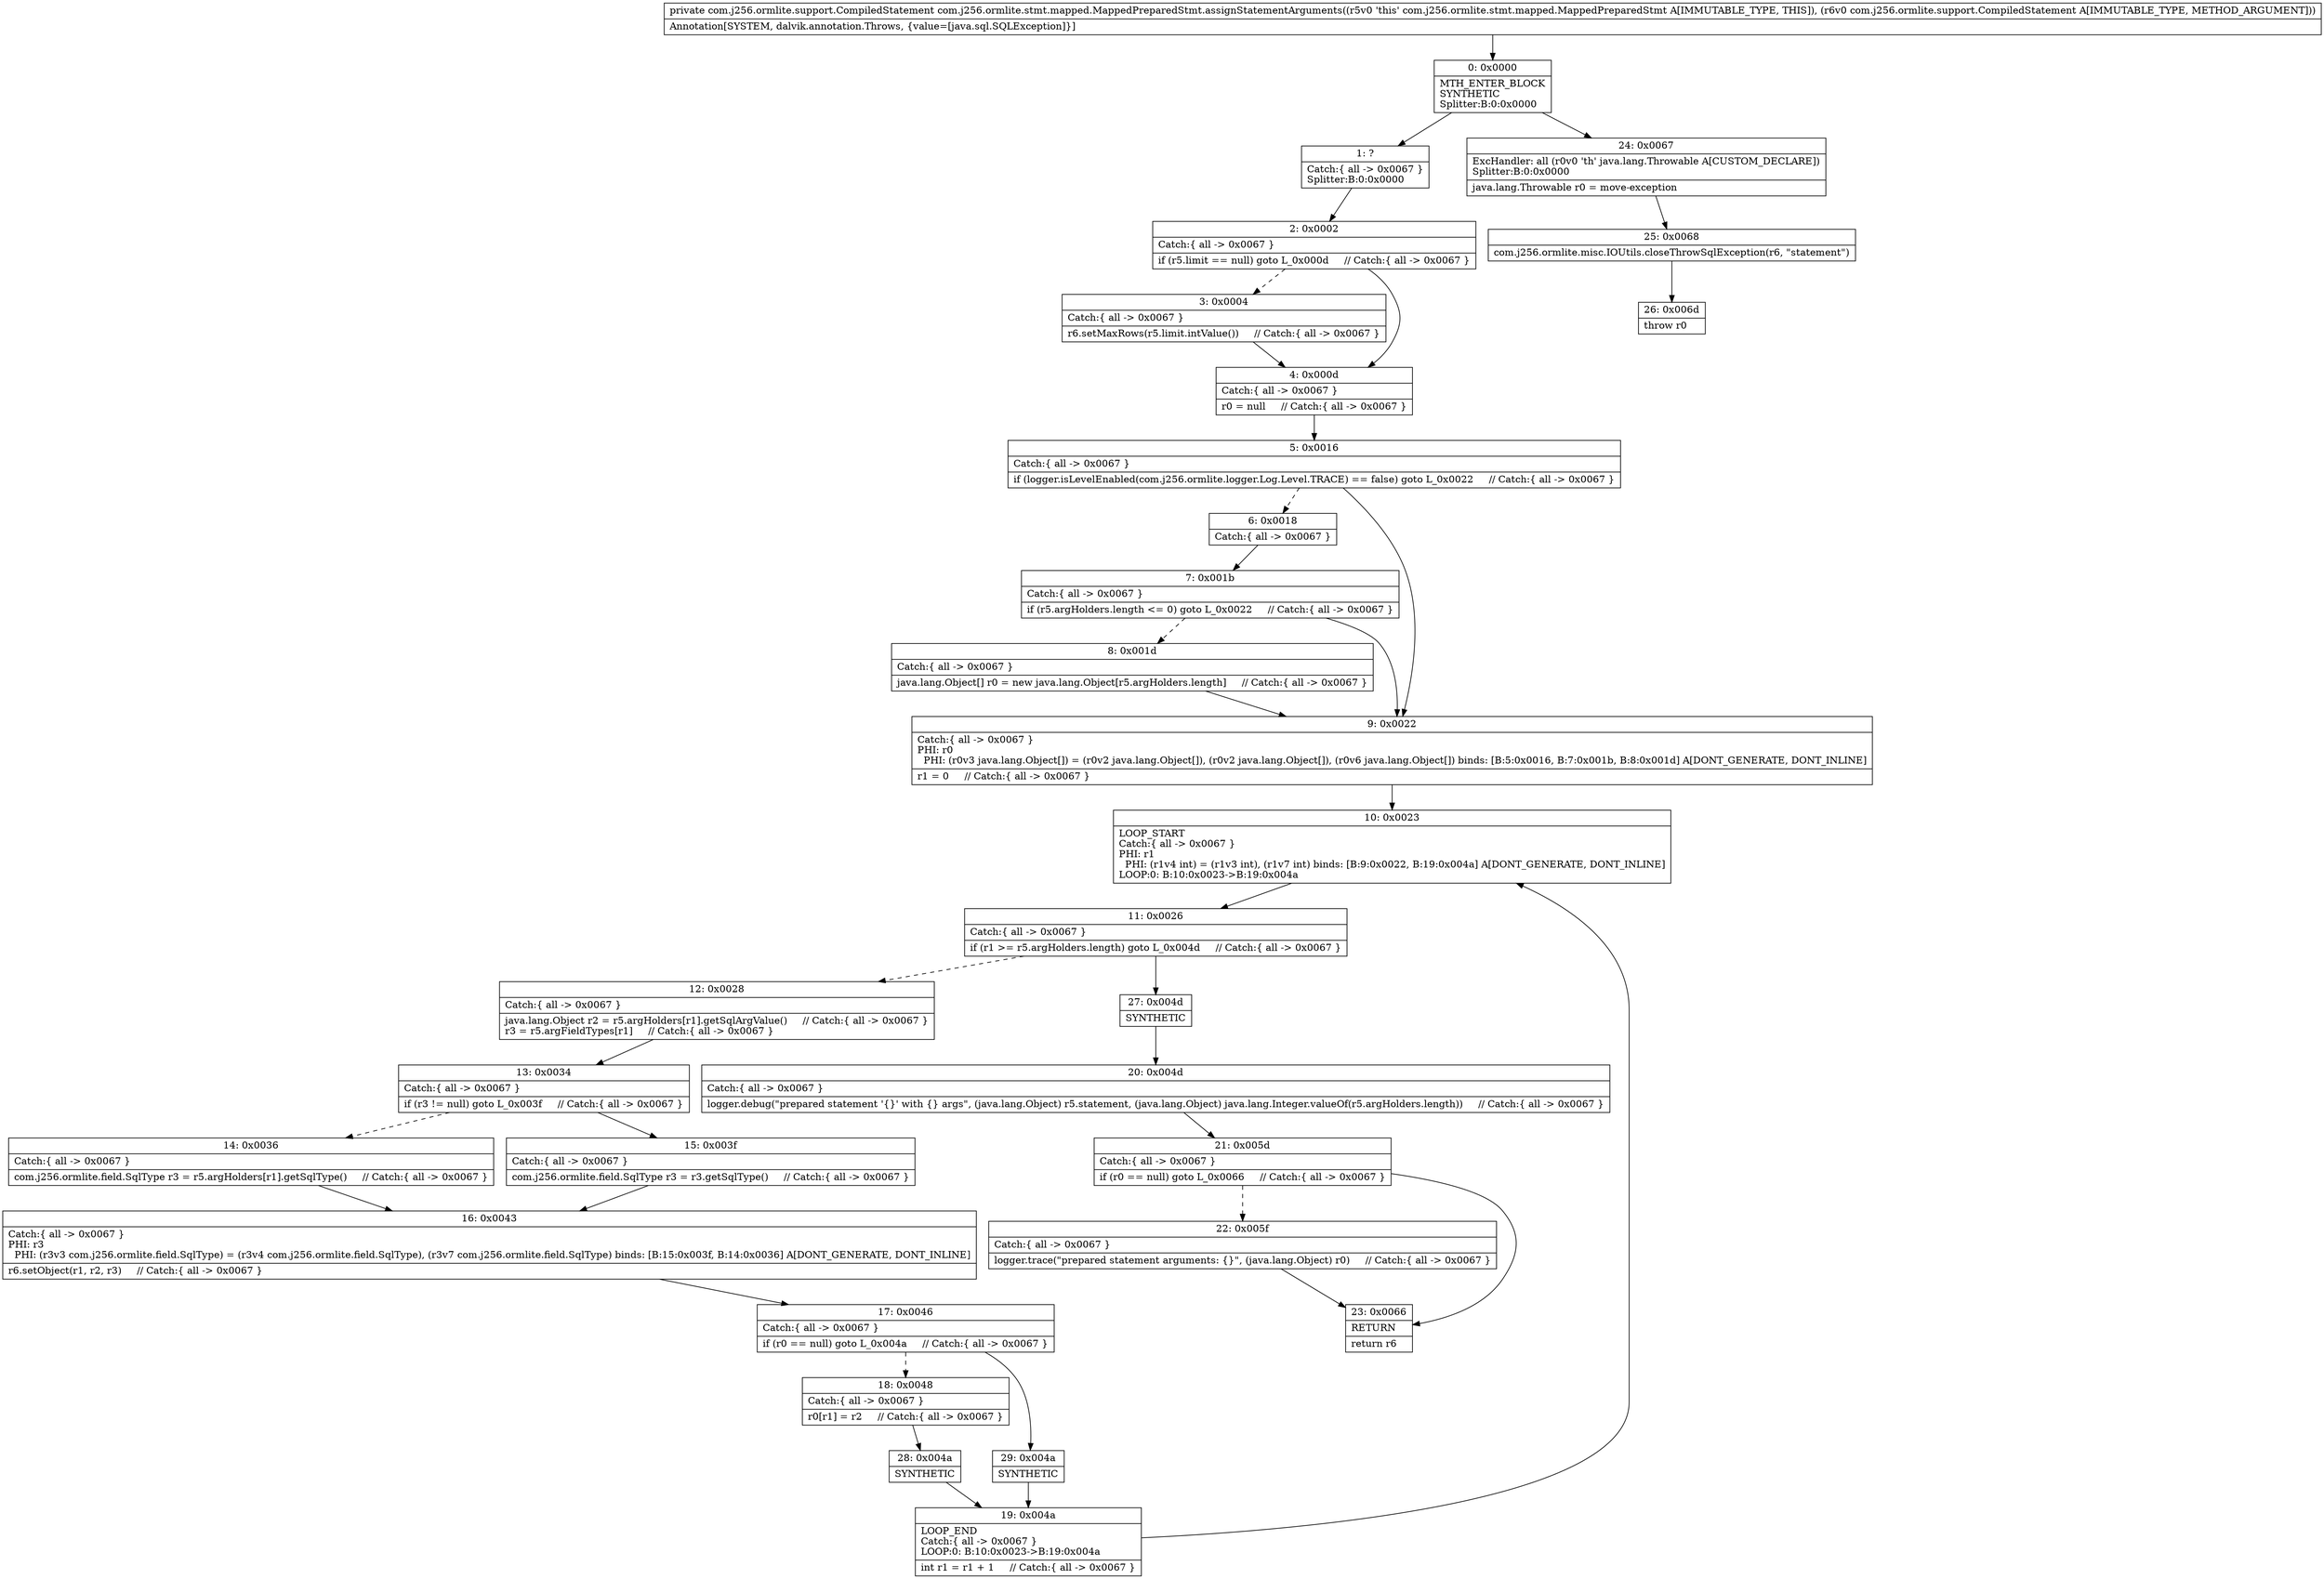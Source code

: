 digraph "CFG forcom.j256.ormlite.stmt.mapped.MappedPreparedStmt.assignStatementArguments(Lcom\/j256\/ormlite\/support\/CompiledStatement;)Lcom\/j256\/ormlite\/support\/CompiledStatement;" {
Node_0 [shape=record,label="{0\:\ 0x0000|MTH_ENTER_BLOCK\lSYNTHETIC\lSplitter:B:0:0x0000\l}"];
Node_1 [shape=record,label="{1\:\ ?|Catch:\{ all \-\> 0x0067 \}\lSplitter:B:0:0x0000\l}"];
Node_2 [shape=record,label="{2\:\ 0x0002|Catch:\{ all \-\> 0x0067 \}\l|if (r5.limit == null) goto L_0x000d     \/\/ Catch:\{ all \-\> 0x0067 \}\l}"];
Node_3 [shape=record,label="{3\:\ 0x0004|Catch:\{ all \-\> 0x0067 \}\l|r6.setMaxRows(r5.limit.intValue())     \/\/ Catch:\{ all \-\> 0x0067 \}\l}"];
Node_4 [shape=record,label="{4\:\ 0x000d|Catch:\{ all \-\> 0x0067 \}\l|r0 = null     \/\/ Catch:\{ all \-\> 0x0067 \}\l}"];
Node_5 [shape=record,label="{5\:\ 0x0016|Catch:\{ all \-\> 0x0067 \}\l|if (logger.isLevelEnabled(com.j256.ormlite.logger.Log.Level.TRACE) == false) goto L_0x0022     \/\/ Catch:\{ all \-\> 0x0067 \}\l}"];
Node_6 [shape=record,label="{6\:\ 0x0018|Catch:\{ all \-\> 0x0067 \}\l}"];
Node_7 [shape=record,label="{7\:\ 0x001b|Catch:\{ all \-\> 0x0067 \}\l|if (r5.argHolders.length \<= 0) goto L_0x0022     \/\/ Catch:\{ all \-\> 0x0067 \}\l}"];
Node_8 [shape=record,label="{8\:\ 0x001d|Catch:\{ all \-\> 0x0067 \}\l|java.lang.Object[] r0 = new java.lang.Object[r5.argHolders.length]     \/\/ Catch:\{ all \-\> 0x0067 \}\l}"];
Node_9 [shape=record,label="{9\:\ 0x0022|Catch:\{ all \-\> 0x0067 \}\lPHI: r0 \l  PHI: (r0v3 java.lang.Object[]) = (r0v2 java.lang.Object[]), (r0v2 java.lang.Object[]), (r0v6 java.lang.Object[]) binds: [B:5:0x0016, B:7:0x001b, B:8:0x001d] A[DONT_GENERATE, DONT_INLINE]\l|r1 = 0     \/\/ Catch:\{ all \-\> 0x0067 \}\l}"];
Node_10 [shape=record,label="{10\:\ 0x0023|LOOP_START\lCatch:\{ all \-\> 0x0067 \}\lPHI: r1 \l  PHI: (r1v4 int) = (r1v3 int), (r1v7 int) binds: [B:9:0x0022, B:19:0x004a] A[DONT_GENERATE, DONT_INLINE]\lLOOP:0: B:10:0x0023\-\>B:19:0x004a\l}"];
Node_11 [shape=record,label="{11\:\ 0x0026|Catch:\{ all \-\> 0x0067 \}\l|if (r1 \>= r5.argHolders.length) goto L_0x004d     \/\/ Catch:\{ all \-\> 0x0067 \}\l}"];
Node_12 [shape=record,label="{12\:\ 0x0028|Catch:\{ all \-\> 0x0067 \}\l|java.lang.Object r2 = r5.argHolders[r1].getSqlArgValue()     \/\/ Catch:\{ all \-\> 0x0067 \}\lr3 = r5.argFieldTypes[r1]     \/\/ Catch:\{ all \-\> 0x0067 \}\l}"];
Node_13 [shape=record,label="{13\:\ 0x0034|Catch:\{ all \-\> 0x0067 \}\l|if (r3 != null) goto L_0x003f     \/\/ Catch:\{ all \-\> 0x0067 \}\l}"];
Node_14 [shape=record,label="{14\:\ 0x0036|Catch:\{ all \-\> 0x0067 \}\l|com.j256.ormlite.field.SqlType r3 = r5.argHolders[r1].getSqlType()     \/\/ Catch:\{ all \-\> 0x0067 \}\l}"];
Node_15 [shape=record,label="{15\:\ 0x003f|Catch:\{ all \-\> 0x0067 \}\l|com.j256.ormlite.field.SqlType r3 = r3.getSqlType()     \/\/ Catch:\{ all \-\> 0x0067 \}\l}"];
Node_16 [shape=record,label="{16\:\ 0x0043|Catch:\{ all \-\> 0x0067 \}\lPHI: r3 \l  PHI: (r3v3 com.j256.ormlite.field.SqlType) = (r3v4 com.j256.ormlite.field.SqlType), (r3v7 com.j256.ormlite.field.SqlType) binds: [B:15:0x003f, B:14:0x0036] A[DONT_GENERATE, DONT_INLINE]\l|r6.setObject(r1, r2, r3)     \/\/ Catch:\{ all \-\> 0x0067 \}\l}"];
Node_17 [shape=record,label="{17\:\ 0x0046|Catch:\{ all \-\> 0x0067 \}\l|if (r0 == null) goto L_0x004a     \/\/ Catch:\{ all \-\> 0x0067 \}\l}"];
Node_18 [shape=record,label="{18\:\ 0x0048|Catch:\{ all \-\> 0x0067 \}\l|r0[r1] = r2     \/\/ Catch:\{ all \-\> 0x0067 \}\l}"];
Node_19 [shape=record,label="{19\:\ 0x004a|LOOP_END\lCatch:\{ all \-\> 0x0067 \}\lLOOP:0: B:10:0x0023\-\>B:19:0x004a\l|int r1 = r1 + 1     \/\/ Catch:\{ all \-\> 0x0067 \}\l}"];
Node_20 [shape=record,label="{20\:\ 0x004d|Catch:\{ all \-\> 0x0067 \}\l|logger.debug(\"prepared statement '\{\}' with \{\} args\", (java.lang.Object) r5.statement, (java.lang.Object) java.lang.Integer.valueOf(r5.argHolders.length))     \/\/ Catch:\{ all \-\> 0x0067 \}\l}"];
Node_21 [shape=record,label="{21\:\ 0x005d|Catch:\{ all \-\> 0x0067 \}\l|if (r0 == null) goto L_0x0066     \/\/ Catch:\{ all \-\> 0x0067 \}\l}"];
Node_22 [shape=record,label="{22\:\ 0x005f|Catch:\{ all \-\> 0x0067 \}\l|logger.trace(\"prepared statement arguments: \{\}\", (java.lang.Object) r0)     \/\/ Catch:\{ all \-\> 0x0067 \}\l}"];
Node_23 [shape=record,label="{23\:\ 0x0066|RETURN\l|return r6\l}"];
Node_24 [shape=record,label="{24\:\ 0x0067|ExcHandler: all (r0v0 'th' java.lang.Throwable A[CUSTOM_DECLARE])\lSplitter:B:0:0x0000\l|java.lang.Throwable r0 = move\-exception\l}"];
Node_25 [shape=record,label="{25\:\ 0x0068|com.j256.ormlite.misc.IOUtils.closeThrowSqlException(r6, \"statement\")\l}"];
Node_26 [shape=record,label="{26\:\ 0x006d|throw r0\l}"];
Node_27 [shape=record,label="{27\:\ 0x004d|SYNTHETIC\l}"];
Node_28 [shape=record,label="{28\:\ 0x004a|SYNTHETIC\l}"];
Node_29 [shape=record,label="{29\:\ 0x004a|SYNTHETIC\l}"];
MethodNode[shape=record,label="{private com.j256.ormlite.support.CompiledStatement com.j256.ormlite.stmt.mapped.MappedPreparedStmt.assignStatementArguments((r5v0 'this' com.j256.ormlite.stmt.mapped.MappedPreparedStmt A[IMMUTABLE_TYPE, THIS]), (r6v0 com.j256.ormlite.support.CompiledStatement A[IMMUTABLE_TYPE, METHOD_ARGUMENT]))  | Annotation[SYSTEM, dalvik.annotation.Throws, \{value=[java.sql.SQLException]\}]\l}"];
MethodNode -> Node_0;
Node_0 -> Node_1;
Node_0 -> Node_24;
Node_1 -> Node_2;
Node_2 -> Node_3[style=dashed];
Node_2 -> Node_4;
Node_3 -> Node_4;
Node_4 -> Node_5;
Node_5 -> Node_6[style=dashed];
Node_5 -> Node_9;
Node_6 -> Node_7;
Node_7 -> Node_8[style=dashed];
Node_7 -> Node_9;
Node_8 -> Node_9;
Node_9 -> Node_10;
Node_10 -> Node_11;
Node_11 -> Node_12[style=dashed];
Node_11 -> Node_27;
Node_12 -> Node_13;
Node_13 -> Node_14[style=dashed];
Node_13 -> Node_15;
Node_14 -> Node_16;
Node_15 -> Node_16;
Node_16 -> Node_17;
Node_17 -> Node_18[style=dashed];
Node_17 -> Node_29;
Node_18 -> Node_28;
Node_19 -> Node_10;
Node_20 -> Node_21;
Node_21 -> Node_22[style=dashed];
Node_21 -> Node_23;
Node_22 -> Node_23;
Node_24 -> Node_25;
Node_25 -> Node_26;
Node_27 -> Node_20;
Node_28 -> Node_19;
Node_29 -> Node_19;
}

